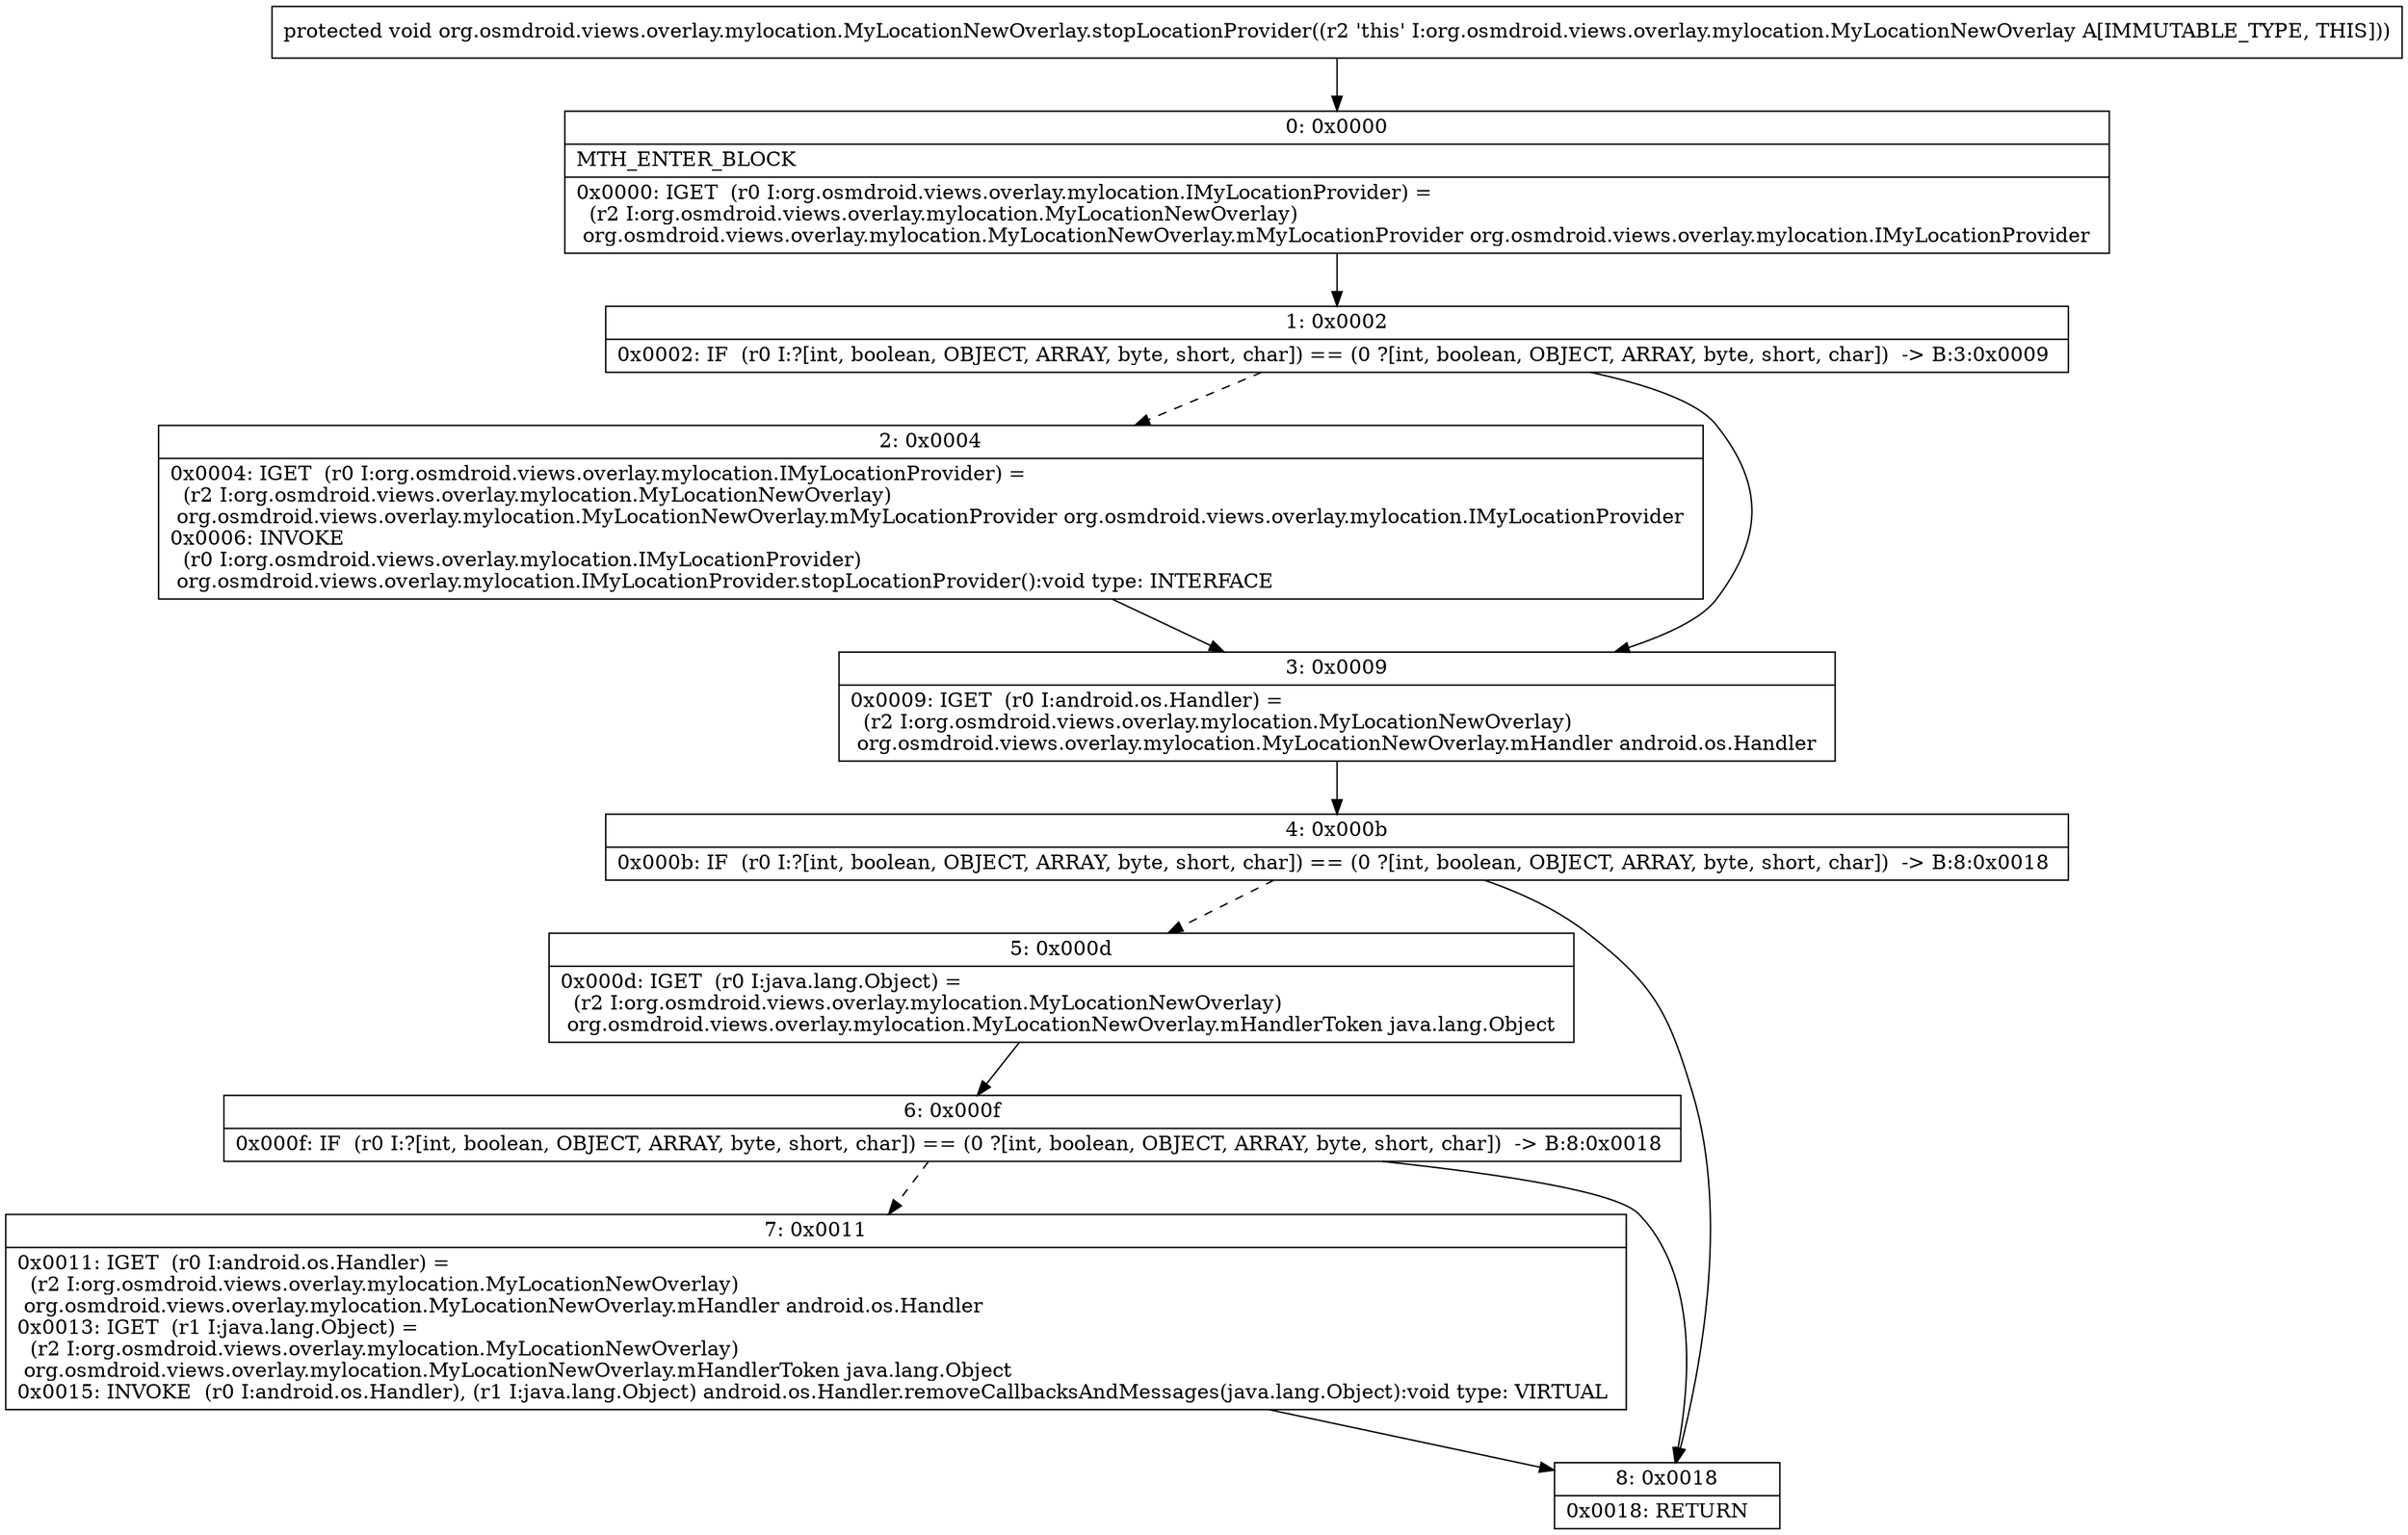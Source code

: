 digraph "CFG fororg.osmdroid.views.overlay.mylocation.MyLocationNewOverlay.stopLocationProvider()V" {
Node_0 [shape=record,label="{0\:\ 0x0000|MTH_ENTER_BLOCK\l|0x0000: IGET  (r0 I:org.osmdroid.views.overlay.mylocation.IMyLocationProvider) = \l  (r2 I:org.osmdroid.views.overlay.mylocation.MyLocationNewOverlay)\l org.osmdroid.views.overlay.mylocation.MyLocationNewOverlay.mMyLocationProvider org.osmdroid.views.overlay.mylocation.IMyLocationProvider \l}"];
Node_1 [shape=record,label="{1\:\ 0x0002|0x0002: IF  (r0 I:?[int, boolean, OBJECT, ARRAY, byte, short, char]) == (0 ?[int, boolean, OBJECT, ARRAY, byte, short, char])  \-\> B:3:0x0009 \l}"];
Node_2 [shape=record,label="{2\:\ 0x0004|0x0004: IGET  (r0 I:org.osmdroid.views.overlay.mylocation.IMyLocationProvider) = \l  (r2 I:org.osmdroid.views.overlay.mylocation.MyLocationNewOverlay)\l org.osmdroid.views.overlay.mylocation.MyLocationNewOverlay.mMyLocationProvider org.osmdroid.views.overlay.mylocation.IMyLocationProvider \l0x0006: INVOKE  \l  (r0 I:org.osmdroid.views.overlay.mylocation.IMyLocationProvider)\l org.osmdroid.views.overlay.mylocation.IMyLocationProvider.stopLocationProvider():void type: INTERFACE \l}"];
Node_3 [shape=record,label="{3\:\ 0x0009|0x0009: IGET  (r0 I:android.os.Handler) = \l  (r2 I:org.osmdroid.views.overlay.mylocation.MyLocationNewOverlay)\l org.osmdroid.views.overlay.mylocation.MyLocationNewOverlay.mHandler android.os.Handler \l}"];
Node_4 [shape=record,label="{4\:\ 0x000b|0x000b: IF  (r0 I:?[int, boolean, OBJECT, ARRAY, byte, short, char]) == (0 ?[int, boolean, OBJECT, ARRAY, byte, short, char])  \-\> B:8:0x0018 \l}"];
Node_5 [shape=record,label="{5\:\ 0x000d|0x000d: IGET  (r0 I:java.lang.Object) = \l  (r2 I:org.osmdroid.views.overlay.mylocation.MyLocationNewOverlay)\l org.osmdroid.views.overlay.mylocation.MyLocationNewOverlay.mHandlerToken java.lang.Object \l}"];
Node_6 [shape=record,label="{6\:\ 0x000f|0x000f: IF  (r0 I:?[int, boolean, OBJECT, ARRAY, byte, short, char]) == (0 ?[int, boolean, OBJECT, ARRAY, byte, short, char])  \-\> B:8:0x0018 \l}"];
Node_7 [shape=record,label="{7\:\ 0x0011|0x0011: IGET  (r0 I:android.os.Handler) = \l  (r2 I:org.osmdroid.views.overlay.mylocation.MyLocationNewOverlay)\l org.osmdroid.views.overlay.mylocation.MyLocationNewOverlay.mHandler android.os.Handler \l0x0013: IGET  (r1 I:java.lang.Object) = \l  (r2 I:org.osmdroid.views.overlay.mylocation.MyLocationNewOverlay)\l org.osmdroid.views.overlay.mylocation.MyLocationNewOverlay.mHandlerToken java.lang.Object \l0x0015: INVOKE  (r0 I:android.os.Handler), (r1 I:java.lang.Object) android.os.Handler.removeCallbacksAndMessages(java.lang.Object):void type: VIRTUAL \l}"];
Node_8 [shape=record,label="{8\:\ 0x0018|0x0018: RETURN   \l}"];
MethodNode[shape=record,label="{protected void org.osmdroid.views.overlay.mylocation.MyLocationNewOverlay.stopLocationProvider((r2 'this' I:org.osmdroid.views.overlay.mylocation.MyLocationNewOverlay A[IMMUTABLE_TYPE, THIS])) }"];
MethodNode -> Node_0;
Node_0 -> Node_1;
Node_1 -> Node_2[style=dashed];
Node_1 -> Node_3;
Node_2 -> Node_3;
Node_3 -> Node_4;
Node_4 -> Node_5[style=dashed];
Node_4 -> Node_8;
Node_5 -> Node_6;
Node_6 -> Node_7[style=dashed];
Node_6 -> Node_8;
Node_7 -> Node_8;
}

